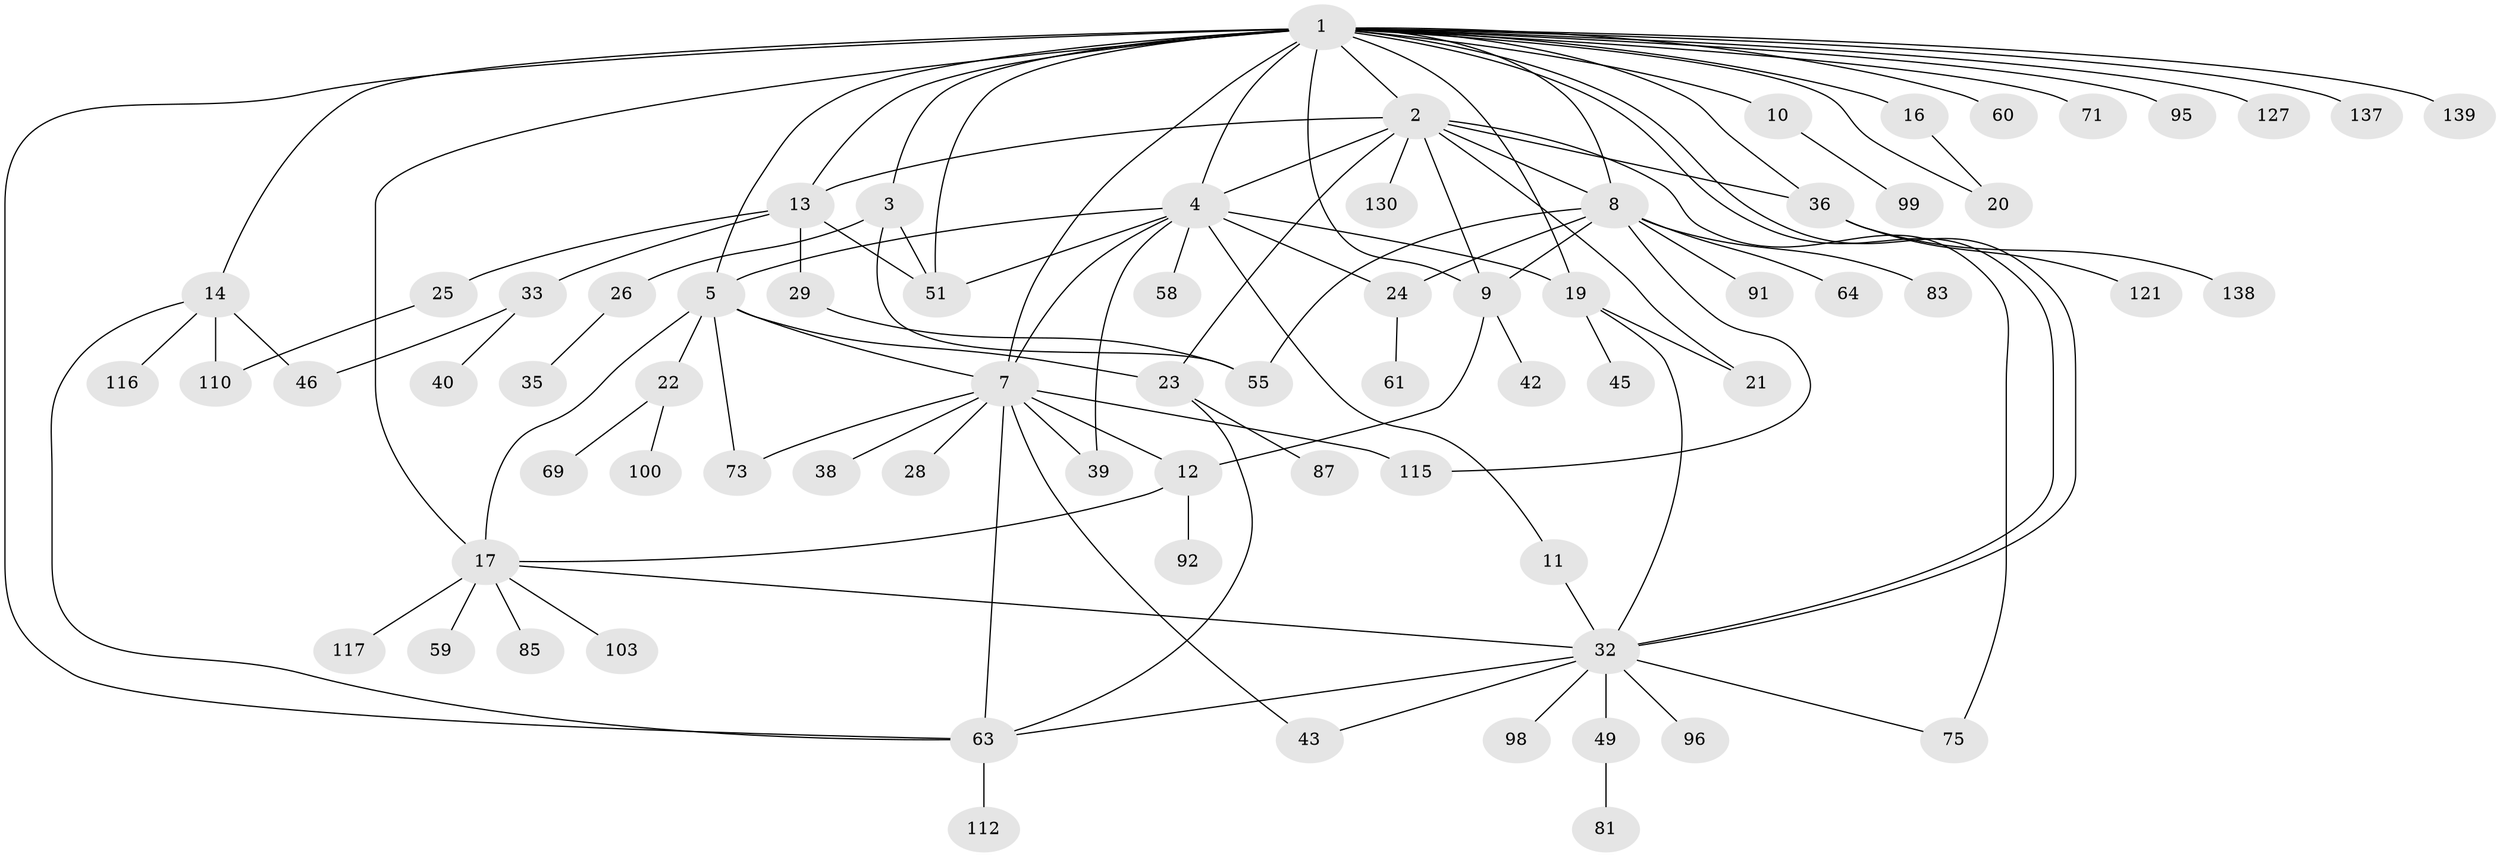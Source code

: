 // original degree distribution, {17: 0.006896551724137931, 12: 0.006896551724137931, 4: 0.06206896551724138, 11: 0.013793103448275862, 7: 0.020689655172413793, 9: 0.020689655172413793, 10: 0.006896551724137931, 2: 0.21379310344827587, 5: 0.020689655172413793, 6: 0.013793103448275862, 8: 0.013793103448275862, 18: 0.006896551724137931, 3: 0.1310344827586207, 1: 0.46206896551724136}
// Generated by graph-tools (version 1.1) at 2025/14/03/09/25 04:14:25]
// undirected, 72 vertices, 108 edges
graph export_dot {
graph [start="1"]
  node [color=gray90,style=filled];
  1 [super="+6"];
  2;
  3;
  4 [super="+37"];
  5;
  7 [super="+31+27+131+108+125"];
  8;
  9 [super="+57+52+79"];
  10 [super="+78"];
  11;
  12;
  13 [super="+15"];
  14 [super="+34+94"];
  16;
  17;
  19 [super="+41+133"];
  20;
  21 [super="+106"];
  22 [super="+30"];
  23 [super="+113+47"];
  24;
  25;
  26;
  28 [super="+124"];
  29 [super="+48"];
  32 [super="+76+56+54"];
  33;
  35 [super="+89"];
  36 [super="+70+90"];
  38;
  39;
  40;
  42;
  43 [super="+123+97"];
  45 [super="+93"];
  46;
  49;
  51 [super="+62+114+84"];
  55 [super="+109+141+142"];
  58;
  59;
  60;
  61;
  63 [super="+65"];
  64;
  69;
  71;
  73;
  75;
  81;
  83;
  85;
  87;
  91;
  92;
  95;
  96;
  98;
  99;
  100;
  103 [super="+105"];
  110 [super="+134+129"];
  112;
  115 [super="+118"];
  116;
  117;
  121;
  127;
  130;
  137;
  138;
  139;
  1 -- 2;
  1 -- 3;
  1 -- 9 [weight=2];
  1 -- 14;
  1 -- 16;
  1 -- 32;
  1 -- 32;
  1 -- 51 [weight=2];
  1 -- 71;
  1 -- 127;
  1 -- 137;
  1 -- 139;
  1 -- 13 [weight=3];
  1 -- 4;
  1 -- 5;
  1 -- 36;
  1 -- 7 [weight=2];
  1 -- 8;
  1 -- 10;
  1 -- 17 [weight=2];
  1 -- 19 [weight=2];
  1 -- 20;
  1 -- 60;
  1 -- 95;
  1 -- 63;
  2 -- 4 [weight=2];
  2 -- 8;
  2 -- 9;
  2 -- 13;
  2 -- 21;
  2 -- 36 [weight=2];
  2 -- 75;
  2 -- 130;
  2 -- 23;
  3 -- 26;
  3 -- 51;
  3 -- 55;
  4 -- 5;
  4 -- 11;
  4 -- 19;
  4 -- 24;
  4 -- 39;
  4 -- 58;
  4 -- 51;
  4 -- 7;
  5 -- 7;
  5 -- 17;
  5 -- 22;
  5 -- 23;
  5 -- 73;
  7 -- 12 [weight=2];
  7 -- 115;
  7 -- 38;
  7 -- 73;
  7 -- 43;
  7 -- 28;
  7 -- 63;
  7 -- 39;
  8 -- 9;
  8 -- 24;
  8 -- 55 [weight=2];
  8 -- 64;
  8 -- 83;
  8 -- 91;
  8 -- 115;
  9 -- 42;
  9 -- 12;
  10 -- 99;
  11 -- 32;
  12 -- 17;
  12 -- 92;
  13 -- 29;
  13 -- 51;
  13 -- 33;
  13 -- 25;
  14 -- 63;
  14 -- 110;
  14 -- 116;
  14 -- 46;
  16 -- 20;
  17 -- 32;
  17 -- 59;
  17 -- 85;
  17 -- 103;
  17 -- 117;
  19 -- 21;
  19 -- 45;
  19 -- 32;
  22 -- 69;
  22 -- 100;
  23 -- 87;
  23 -- 63;
  24 -- 61;
  25 -- 110;
  26 -- 35;
  29 -- 55;
  32 -- 43;
  32 -- 49;
  32 -- 75;
  32 -- 96;
  32 -- 98;
  32 -- 63;
  33 -- 40;
  33 -- 46;
  36 -- 121;
  36 -- 138;
  49 -- 81;
  63 -- 112;
}
